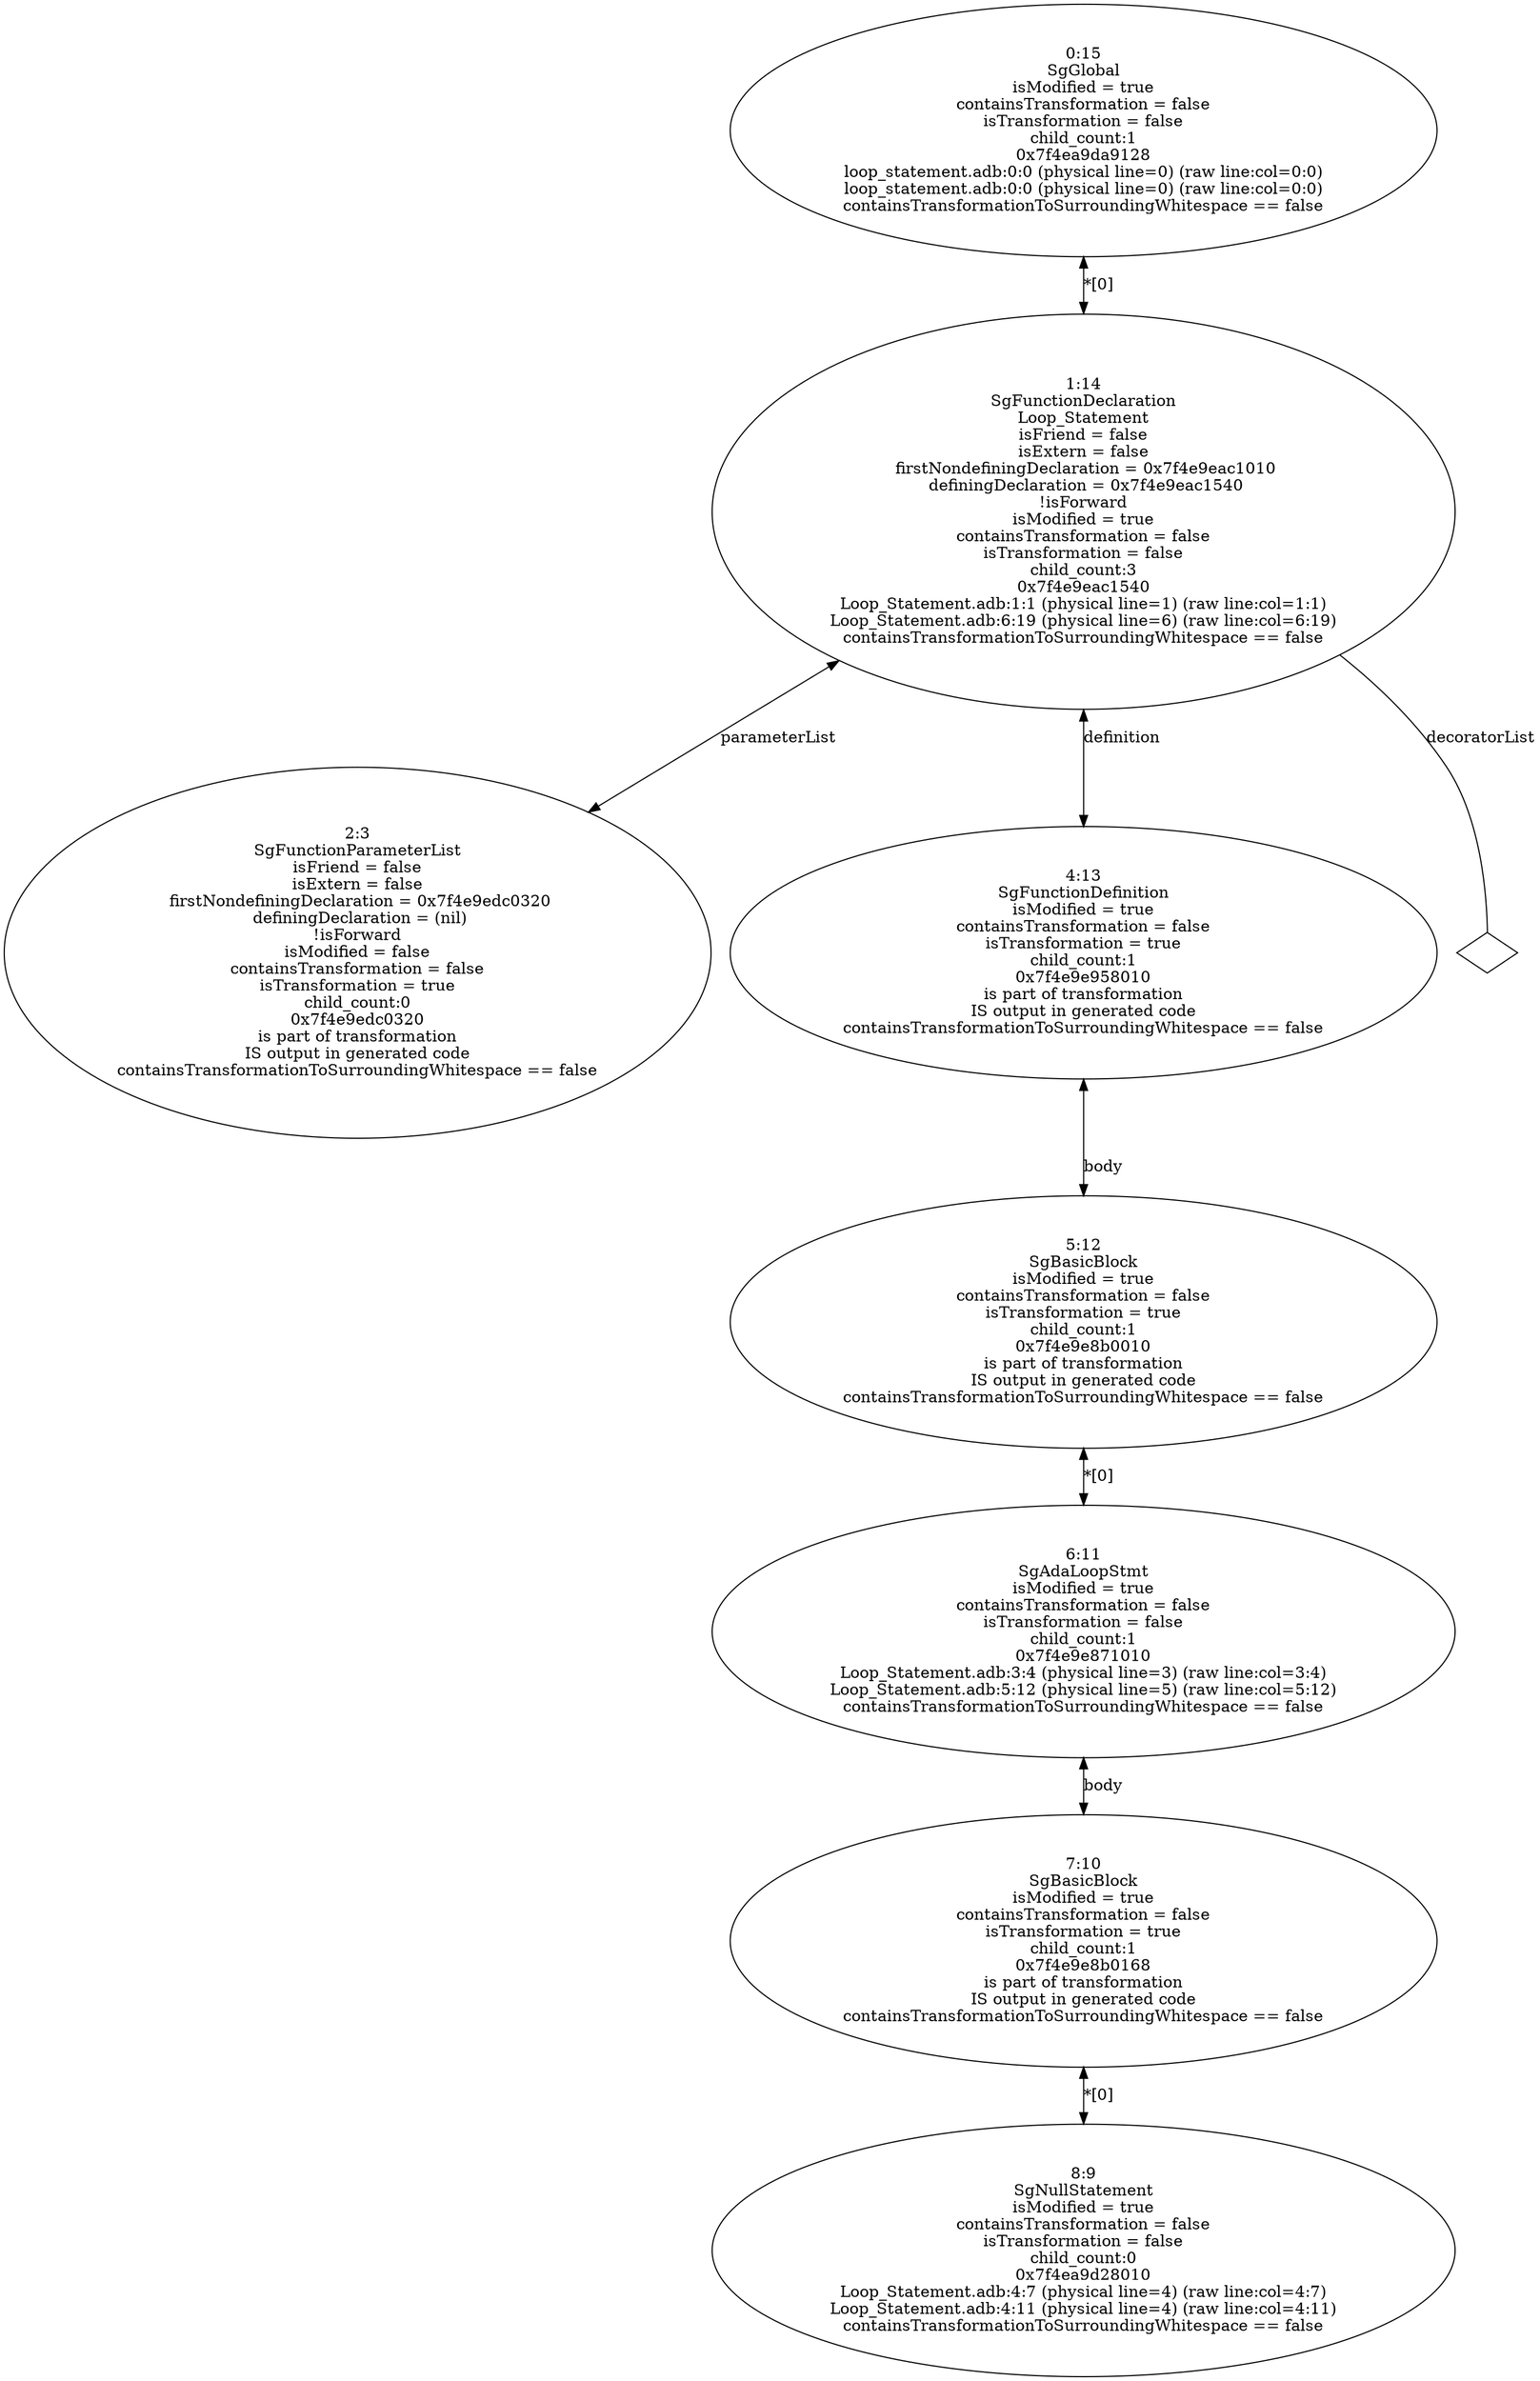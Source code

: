 digraph "G./loop_statement_rose.dot" {
"0x7f4e9edc0320"[label="2:3\nSgFunctionParameterList\n isFriend = false \n isExtern = false \n firstNondefiningDeclaration = 0x7f4e9edc0320\n definingDeclaration = (nil)\n!isForward\nisModified = false\ncontainsTransformation = false\nisTransformation = true\nchild_count:0\n0x7f4e9edc0320\nis part of transformation\nIS output in generated code\ncontainsTransformationToSurroundingWhitespace == false\n" ];
"0x7f4ea9d28010"[label="8:9\nSgNullStatement\nisModified = true\ncontainsTransformation = false\nisTransformation = false\nchild_count:0\n0x7f4ea9d28010\nLoop_Statement.adb:4:7 (physical line=4) (raw line:col=4:7)\nLoop_Statement.adb:4:11 (physical line=4) (raw line:col=4:11)\ncontainsTransformationToSurroundingWhitespace == false\n" ];
"0x7f4e9e8b0168"[label="7:10\nSgBasicBlock\nisModified = true\ncontainsTransformation = false\nisTransformation = true\nchild_count:1\n0x7f4e9e8b0168\nis part of transformation\nIS output in generated code\ncontainsTransformationToSurroundingWhitespace == false\n" ];
"0x7f4e9e8b0168" -> "0x7f4ea9d28010"[label="*[0]" dir=both ];
"0x7f4e9e871010"[label="6:11\nSgAdaLoopStmt\nisModified = true\ncontainsTransformation = false\nisTransformation = false\nchild_count:1\n0x7f4e9e871010\nLoop_Statement.adb:3:4 (physical line=3) (raw line:col=3:4)\nLoop_Statement.adb:5:12 (physical line=5) (raw line:col=5:12)\ncontainsTransformationToSurroundingWhitespace == false\n" ];
"0x7f4e9e871010" -> "0x7f4e9e8b0168"[label="body" dir=both ];
"0x7f4e9e8b0010"[label="5:12\nSgBasicBlock\nisModified = true\ncontainsTransformation = false\nisTransformation = true\nchild_count:1\n0x7f4e9e8b0010\nis part of transformation\nIS output in generated code\ncontainsTransformationToSurroundingWhitespace == false\n" ];
"0x7f4e9e8b0010" -> "0x7f4e9e871010"[label="*[0]" dir=both ];
"0x7f4e9e958010"[label="4:13\nSgFunctionDefinition\nisModified = true\ncontainsTransformation = false\nisTransformation = true\nchild_count:1\n0x7f4e9e958010\nis part of transformation\nIS output in generated code\ncontainsTransformationToSurroundingWhitespace == false\n" ];
"0x7f4e9e958010" -> "0x7f4e9e8b0010"[label="body" dir=both ];
"0x7f4e9eac1540"[label="1:14\nSgFunctionDeclaration\nLoop_Statement\n isFriend = false \n isExtern = false \n firstNondefiningDeclaration = 0x7f4e9eac1010\n definingDeclaration = 0x7f4e9eac1540\n!isForward\nisModified = true\ncontainsTransformation = false\nisTransformation = false\nchild_count:3\n0x7f4e9eac1540\nLoop_Statement.adb:1:1 (physical line=1) (raw line:col=1:1)\nLoop_Statement.adb:6:19 (physical line=6) (raw line:col=6:19)\ncontainsTransformationToSurroundingWhitespace == false\n" ];
"0x7f4e9eac1540" -> "0x7f4e9edc0320"[label="parameterList" dir=both ];
"0x7f4e9eac1540" -> "0x7f4e9eac1540__decoratorList__null"[label="decoratorList" dir=none ];
"0x7f4e9eac1540__decoratorList__null"[label="" shape=diamond ];
"0x7f4e9eac1540" -> "0x7f4e9e958010"[label="definition" dir=both ];
"0x7f4ea9da9128"[label="0:15\nSgGlobal\nisModified = true\ncontainsTransformation = false\nisTransformation = false\nchild_count:1\n0x7f4ea9da9128\nloop_statement.adb:0:0 (physical line=0) (raw line:col=0:0)\nloop_statement.adb:0:0 (physical line=0) (raw line:col=0:0)\ncontainsTransformationToSurroundingWhitespace == false\n" ];
"0x7f4ea9da9128" -> "0x7f4e9eac1540"[label="*[0]" dir=both ];
}
